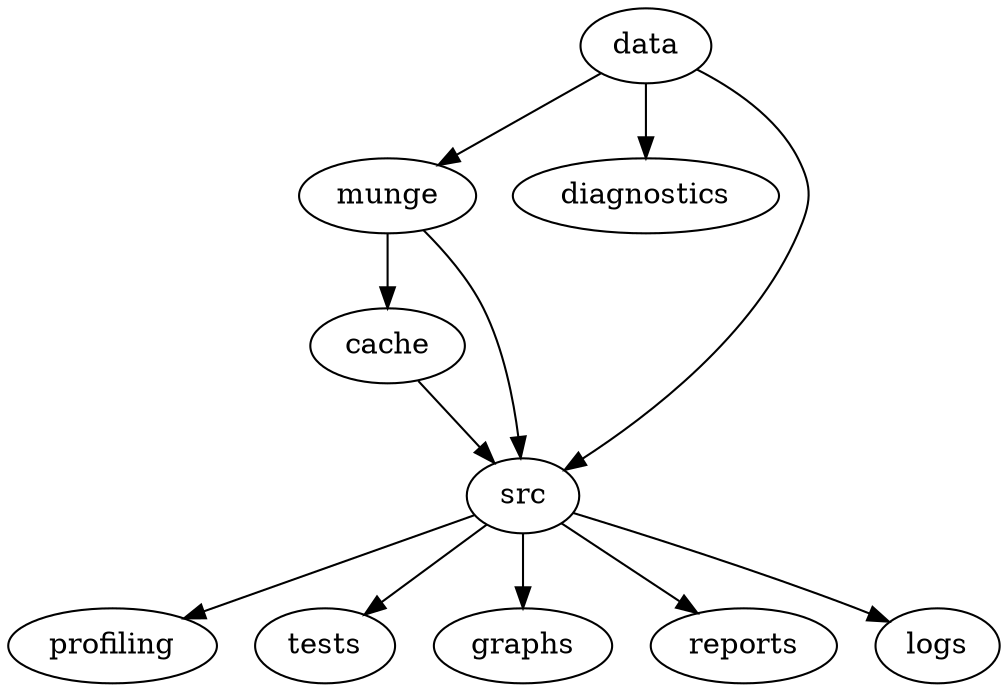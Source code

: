 digraph relationships {

  "data" -> "munge";
  "munge" -> "cache";
  "data" -> "diagnostics";
  "data" -> "src";
  "cache" -> "src";
  "munge" -> "src";
  "src" -> "profiling";
  "src" -> "tests";
  "src" -> "graphs";
  "src" -> "reports";
  "src" -> "logs";
}

digraph workflow1 {
  "data" -> "cache" -> "src";
}

digraph workflow2 {
  "cache" -> "src";
}

digraph workflow1 {
  "data" -> "src";
}
